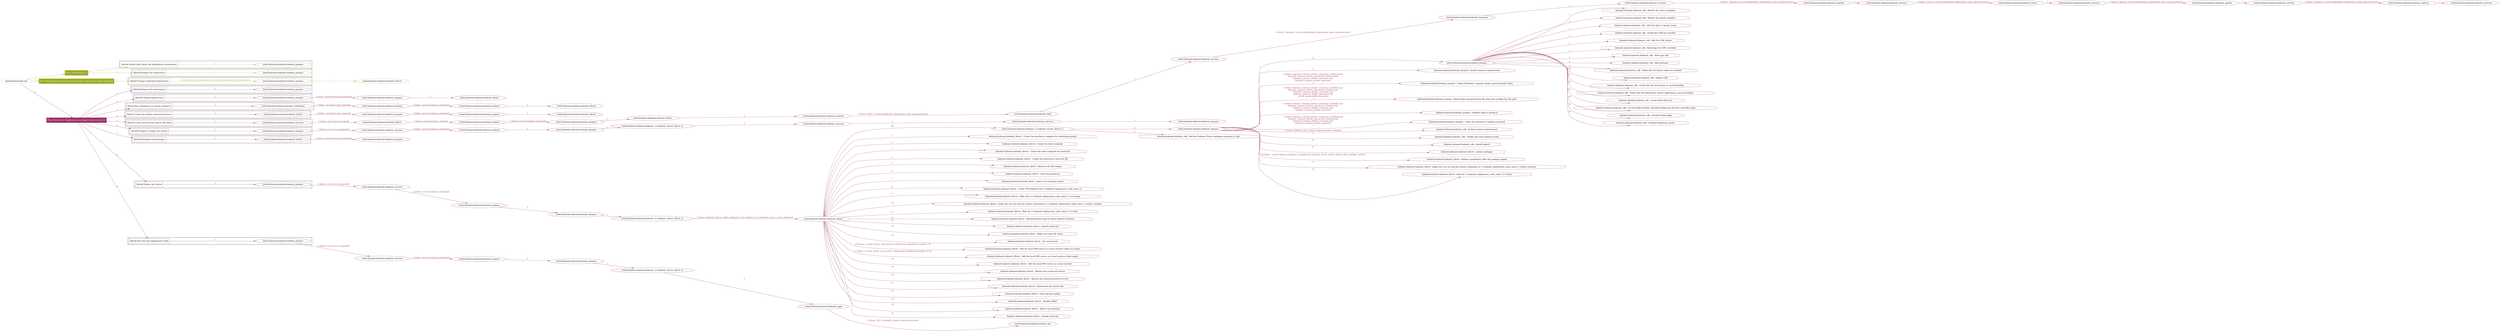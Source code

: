 digraph {
	graph [concentrate=true ordering=in rankdir=LR ratio=fill]
	edge [esep=5 sep=10]
	"kubeinit/playbook.yml" [id=root_node style=dotted]
	play_906687bb [label="Play: Initial setup (1)" color="#9da626" fontcolor="#ffffff" id=play_906687bb shape=box style=filled tooltip=localhost]
	"kubeinit/playbook.yml" -> play_906687bb [label="1 " color="#9da626" fontcolor="#9da626" id=edge_0700647e labeltooltip="1 " tooltip="1 "]
	subgraph "kubeinit.kubeinit.kubeinit_prepare" {
		role_c157eed6 [label="[role] kubeinit.kubeinit.kubeinit_prepare" color="#9da626" id=role_c157eed6 tooltip="kubeinit.kubeinit.kubeinit_prepare"]
	}
	subgraph "kubeinit.kubeinit.kubeinit_prepare" {
		role_8519db0d [label="[role] kubeinit.kubeinit.kubeinit_prepare" color="#9da626" id=role_8519db0d tooltip="kubeinit.kubeinit.kubeinit_prepare"]
	}
	subgraph "Play: Initial setup (1)" {
		play_906687bb -> block_8ef3fa01 [label=1 color="#9da626" fontcolor="#9da626" id=edge_a8240e7a labeltooltip=1 tooltip=1]
		subgraph cluster_block_8ef3fa01 {
			block_8ef3fa01 [label="[block] Gather facts about the deployment environment" color="#9da626" id=block_8ef3fa01 labeltooltip="Gather facts about the deployment environment" shape=box tooltip="Gather facts about the deployment environment"]
			block_8ef3fa01 -> role_c157eed6 [label="1 " color="#9da626" fontcolor="#9da626" id=edge_3d3803bb labeltooltip="1 " tooltip="1 "]
		}
		play_906687bb -> block_2bfe472a [label=2 color="#9da626" fontcolor="#9da626" id=edge_005c53e3 labeltooltip=2 tooltip=2]
		subgraph cluster_block_2bfe472a {
			block_2bfe472a [label="[block] Prepare the hypervisors" color="#9da626" id=block_2bfe472a labeltooltip="Prepare the hypervisors" shape=box tooltip="Prepare the hypervisors"]
			block_2bfe472a -> role_8519db0d [label="1 " color="#9da626" fontcolor="#9da626" id=edge_8f048ef3 labeltooltip="1 " tooltip="1 "]
		}
	}
	play_0f3bcfc9 [label="Play: Prepare all hypervisor hosts to deploy service and cluster nodes (0)" color="#9dad1f" fontcolor="#ffffff" id=play_0f3bcfc9 shape=box style=filled tooltip="Play: Prepare all hypervisor hosts to deploy service and cluster nodes (0)"]
	"kubeinit/playbook.yml" -> play_0f3bcfc9 [label="2 " color="#9dad1f" fontcolor="#9dad1f" id=edge_693152a4 labeltooltip="2 " tooltip="2 "]
	subgraph "kubeinit.kubeinit.kubeinit_libvirt" {
		role_fab75522 [label="[role] kubeinit.kubeinit.kubeinit_libvirt" color="#9dad1f" id=role_fab75522 tooltip="kubeinit.kubeinit.kubeinit_libvirt"]
	}
	subgraph "kubeinit.kubeinit.kubeinit_prepare" {
		role_190baf04 [label="[role] kubeinit.kubeinit.kubeinit_prepare" color="#9dad1f" id=role_190baf04 tooltip="kubeinit.kubeinit.kubeinit_prepare"]
		role_190baf04 -> role_fab75522 [label="1 " color="#9dad1f" fontcolor="#9dad1f" id=edge_7fdfe355 labeltooltip="1 " tooltip="1 "]
	}
	subgraph "Play: Prepare all hypervisor hosts to deploy service and cluster nodes (0)" {
		play_0f3bcfc9 -> block_826b8aed [label=1 color="#9dad1f" fontcolor="#9dad1f" id=edge_52582fdc labeltooltip=1 tooltip=1]
		subgraph cluster_block_826b8aed {
			block_826b8aed [label="[block] Prepare individual hypervisors" color="#9dad1f" id=block_826b8aed labeltooltip="Prepare individual hypervisors" shape=box tooltip="Prepare individual hypervisors"]
			block_826b8aed -> role_190baf04 [label="1 [when: inventory_hostname in hostvars['kubeinit-facts'].hypervisors]" color="#9dad1f" fontcolor="#9dad1f" id=edge_ea2bc671 labeltooltip="1 [when: inventory_hostname in hostvars['kubeinit-facts'].hypervisors]" tooltip="1 [when: inventory_hostname in hostvars['kubeinit-facts'].hypervisors]"]
		}
	}
	play_aecfe32e [label="Play: Run cluster deployment on prepared hypervisors (1)" color="#9b3164" fontcolor="#ffffff" id=play_aecfe32e shape=box style=filled tooltip=localhost]
	"kubeinit/playbook.yml" -> play_aecfe32e [label="3 " color="#9b3164" fontcolor="#9b3164" id=edge_962dd6ca labeltooltip="3 " tooltip="3 "]
	subgraph "kubeinit.kubeinit.kubeinit_prepare" {
		role_8f0d4877 [label="[role] kubeinit.kubeinit.kubeinit_prepare" color="#9b3164" id=role_8f0d4877 tooltip="kubeinit.kubeinit.kubeinit_prepare"]
	}
	subgraph "kubeinit.kubeinit.kubeinit_libvirt" {
		role_f25aaccb [label="[role] kubeinit.kubeinit.kubeinit_libvirt" color="#9b3164" id=role_f25aaccb tooltip="kubeinit.kubeinit.kubeinit_libvirt"]
	}
	subgraph "kubeinit.kubeinit.kubeinit_prepare" {
		role_0a12cbb7 [label="[role] kubeinit.kubeinit.kubeinit_prepare" color="#9b3164" id=role_0a12cbb7 tooltip="kubeinit.kubeinit.kubeinit_prepare"]
		role_0a12cbb7 -> role_f25aaccb [label="1 " color="#9b3164" fontcolor="#9b3164" id=edge_ca8e2af0 labeltooltip="1 " tooltip="1 "]
	}
	subgraph "kubeinit.kubeinit.kubeinit_prepare" {
		role_200eee81 [label="[role] kubeinit.kubeinit.kubeinit_prepare" color="#9b3164" id=role_200eee81 tooltip="kubeinit.kubeinit.kubeinit_prepare"]
		role_200eee81 -> role_0a12cbb7 [label="1 [when: not environment_prepared]" color="#9b3164" fontcolor="#9b3164" id=edge_1f33cd00 labeltooltip="1 [when: not environment_prepared]" tooltip="1 [when: not environment_prepared]"]
	}
	subgraph "kubeinit.kubeinit.kubeinit_libvirt" {
		role_31f36525 [label="[role] kubeinit.kubeinit.kubeinit_libvirt" color="#9b3164" id=role_31f36525 tooltip="kubeinit.kubeinit.kubeinit_libvirt"]
	}
	subgraph "kubeinit.kubeinit.kubeinit_prepare" {
		role_31789dfc [label="[role] kubeinit.kubeinit.kubeinit_prepare" color="#9b3164" id=role_31789dfc tooltip="kubeinit.kubeinit.kubeinit_prepare"]
		role_31789dfc -> role_31f36525 [label="1 " color="#9b3164" fontcolor="#9b3164" id=edge_5f090700 labeltooltip="1 " tooltip="1 "]
	}
	subgraph "kubeinit.kubeinit.kubeinit_prepare" {
		role_45a42cc8 [label="[role] kubeinit.kubeinit.kubeinit_prepare" color="#9b3164" id=role_45a42cc8 tooltip="kubeinit.kubeinit.kubeinit_prepare"]
		role_45a42cc8 -> role_31789dfc [label="1 [when: not environment_prepared]" color="#9b3164" fontcolor="#9b3164" id=edge_b62ea77d labeltooltip="1 [when: not environment_prepared]" tooltip="1 [when: not environment_prepared]"]
	}
	subgraph "kubeinit.kubeinit.kubeinit_validations" {
		role_47faac06 [label="[role] kubeinit.kubeinit.kubeinit_validations" color="#9b3164" id=role_47faac06 tooltip="kubeinit.kubeinit.kubeinit_validations"]
		role_47faac06 -> role_45a42cc8 [label="1 [when: not hypervisors_cleaned]" color="#9b3164" fontcolor="#9b3164" id=edge_df5bdbfe labeltooltip="1 [when: not hypervisors_cleaned]" tooltip="1 [when: not hypervisors_cleaned]"]
	}
	subgraph "kubeinit.kubeinit.kubeinit_libvirt" {
		role_8958a6e3 [label="[role] kubeinit.kubeinit.kubeinit_libvirt" color="#9b3164" id=role_8958a6e3 tooltip="kubeinit.kubeinit.kubeinit_libvirt"]
	}
	subgraph "kubeinit.kubeinit.kubeinit_prepare" {
		role_0ac8cef9 [label="[role] kubeinit.kubeinit.kubeinit_prepare" color="#9b3164" id=role_0ac8cef9 tooltip="kubeinit.kubeinit.kubeinit_prepare"]
		role_0ac8cef9 -> role_8958a6e3 [label="1 " color="#9b3164" fontcolor="#9b3164" id=edge_eb3fe590 labeltooltip="1 " tooltip="1 "]
	}
	subgraph "kubeinit.kubeinit.kubeinit_prepare" {
		role_031ed991 [label="[role] kubeinit.kubeinit.kubeinit_prepare" color="#9b3164" id=role_031ed991 tooltip="kubeinit.kubeinit.kubeinit_prepare"]
		role_031ed991 -> role_0ac8cef9 [label="1 [when: not environment_prepared]" color="#9b3164" fontcolor="#9b3164" id=edge_b01a68fd labeltooltip="1 [when: not environment_prepared]" tooltip="1 [when: not environment_prepared]"]
	}
	subgraph "kubeinit.kubeinit.kubeinit_libvirt" {
		role_f2edb35f [label="[role] kubeinit.kubeinit.kubeinit_libvirt" color="#9b3164" id=role_f2edb35f tooltip="kubeinit.kubeinit.kubeinit_libvirt"]
		role_f2edb35f -> role_031ed991 [label="1 [when: not hypervisors_cleaned]" color="#9b3164" fontcolor="#9b3164" id=edge_257b1634 labeltooltip="1 [when: not hypervisors_cleaned]" tooltip="1 [when: not hypervisors_cleaned]"]
	}
	subgraph "kubeinit.kubeinit.kubeinit_services" {
		role_bd00a134 [label="[role] kubeinit.kubeinit.kubeinit_services" color="#9b3164" id=role_bd00a134 tooltip="kubeinit.kubeinit.kubeinit_services"]
	}
	subgraph "kubeinit.kubeinit.kubeinit_registry" {
		role_9a004a81 [label="[role] kubeinit.kubeinit.kubeinit_registry" color="#9b3164" id=role_9a004a81 tooltip="kubeinit.kubeinit.kubeinit_registry"]
		role_9a004a81 -> role_bd00a134 [label="1 " color="#9b3164" fontcolor="#9b3164" id=edge_4f4dbfdc labeltooltip="1 " tooltip="1 "]
	}
	subgraph "kubeinit.kubeinit.kubeinit_services" {
		role_3e350239 [label="[role] kubeinit.kubeinit.kubeinit_services" color="#9b3164" id=role_3e350239 tooltip="kubeinit.kubeinit.kubeinit_services"]
		role_3e350239 -> role_9a004a81 [label="1 [when: 'registry' in hostvars[kubeinit_deployment_node_name].services]" color="#9b3164" fontcolor="#9b3164" id=edge_75e7169b labeltooltip="1 [when: 'registry' in hostvars[kubeinit_deployment_node_name].services]" tooltip="1 [when: 'registry' in hostvars[kubeinit_deployment_node_name].services]"]
	}
	subgraph "kubeinit.kubeinit.kubeinit_apache" {
		role_f15073dd [label="[role] kubeinit.kubeinit.kubeinit_apache" color="#9b3164" id=role_f15073dd tooltip="kubeinit.kubeinit.kubeinit_apache"]
		role_f15073dd -> role_3e350239 [label="1 " color="#9b3164" fontcolor="#9b3164" id=edge_9dda544d labeltooltip="1 " tooltip="1 "]
	}
	subgraph "kubeinit.kubeinit.kubeinit_services" {
		role_b784432c [label="[role] kubeinit.kubeinit.kubeinit_services" color="#9b3164" id=role_b784432c tooltip="kubeinit.kubeinit.kubeinit_services"]
		role_b784432c -> role_f15073dd [label="1 [when: 'apache' in hostvars[kubeinit_deployment_node_name].services]" color="#9b3164" fontcolor="#9b3164" id=edge_4c56734a labeltooltip="1 [when: 'apache' in hostvars[kubeinit_deployment_node_name].services]" tooltip="1 [when: 'apache' in hostvars[kubeinit_deployment_node_name].services]"]
	}
	subgraph "kubeinit.kubeinit.kubeinit_nexus" {
		role_06896eda [label="[role] kubeinit.kubeinit.kubeinit_nexus" color="#9b3164" id=role_06896eda tooltip="kubeinit.kubeinit.kubeinit_nexus"]
		role_06896eda -> role_b784432c [label="1 " color="#9b3164" fontcolor="#9b3164" id=edge_b95eb4f7 labeltooltip="1 " tooltip="1 "]
	}
	subgraph "kubeinit.kubeinit.kubeinit_services" {
		role_a3d5cad4 [label="[role] kubeinit.kubeinit.kubeinit_services" color="#9b3164" id=role_a3d5cad4 tooltip="kubeinit.kubeinit.kubeinit_services"]
		role_a3d5cad4 -> role_06896eda [label="1 [when: 'nexus' in hostvars[kubeinit_deployment_node_name].services]" color="#9b3164" fontcolor="#9b3164" id=edge_15c7d796 labeltooltip="1 [when: 'nexus' in hostvars[kubeinit_deployment_node_name].services]" tooltip="1 [when: 'nexus' in hostvars[kubeinit_deployment_node_name].services]"]
	}
	subgraph "kubeinit.kubeinit.kubeinit_haproxy" {
		role_c68b46be [label="[role] kubeinit.kubeinit.kubeinit_haproxy" color="#9b3164" id=role_c68b46be tooltip="kubeinit.kubeinit.kubeinit_haproxy"]
		role_c68b46be -> role_a3d5cad4 [label="1 " color="#9b3164" fontcolor="#9b3164" id=edge_89a59273 labeltooltip="1 " tooltip="1 "]
	}
	subgraph "kubeinit.kubeinit.kubeinit_services" {
		role_0f5461b4 [label="[role] kubeinit.kubeinit.kubeinit_services" color="#9b3164" id=role_0f5461b4 tooltip="kubeinit.kubeinit.kubeinit_services"]
		role_0f5461b4 -> role_c68b46be [label="1 [when: 'haproxy' in hostvars[kubeinit_deployment_node_name].services]" color="#9b3164" fontcolor="#9b3164" id=edge_7489ec4b labeltooltip="1 [when: 'haproxy' in hostvars[kubeinit_deployment_node_name].services]" tooltip="1 [when: 'haproxy' in hostvars[kubeinit_deployment_node_name].services]"]
	}
	subgraph "kubeinit.kubeinit.kubeinit_dnsmasq" {
		role_773b0d25 [label="[role] kubeinit.kubeinit.kubeinit_dnsmasq" color="#9b3164" id=role_773b0d25 tooltip="kubeinit.kubeinit.kubeinit_dnsmasq"]
		role_773b0d25 -> role_0f5461b4 [label="1 " color="#9b3164" fontcolor="#9b3164" id=edge_439e420b labeltooltip="1 " tooltip="1 "]
	}
	subgraph "kubeinit.kubeinit.kubeinit_services" {
		role_c8e8ce50 [label="[role] kubeinit.kubeinit.kubeinit_services" color="#9b3164" id=role_c8e8ce50 tooltip="kubeinit.kubeinit.kubeinit_services"]
		role_c8e8ce50 -> role_773b0d25 [label="1 [when: 'dnsmasq' in hostvars[kubeinit_deployment_node_name].services]" color="#9b3164" fontcolor="#9b3164" id=edge_d9df7b95 labeltooltip="1 [when: 'dnsmasq' in hostvars[kubeinit_deployment_node_name].services]" tooltip="1 [when: 'dnsmasq' in hostvars[kubeinit_deployment_node_name].services]"]
	}
	subgraph "kubeinit.kubeinit.kubeinit_bind" {
		role_fcc0e23e [label="[role] kubeinit.kubeinit.kubeinit_bind" color="#9b3164" id=role_fcc0e23e tooltip="kubeinit.kubeinit.kubeinit_bind"]
		role_fcc0e23e -> role_c8e8ce50 [label="1 " color="#9b3164" fontcolor="#9b3164" id=edge_b20aaec6 labeltooltip="1 " tooltip="1 "]
	}
	subgraph "kubeinit.kubeinit.kubeinit_prepare" {
		role_7e0c5659 [label="[role] kubeinit.kubeinit.kubeinit_prepare" color="#9b3164" id=role_7e0c5659 tooltip="kubeinit.kubeinit.kubeinit_prepare"]
		role_7e0c5659 -> role_fcc0e23e [label="1 [when: 'bind' in hostvars[kubeinit_deployment_node_name].services]" color="#9b3164" fontcolor="#9b3164" id=edge_74781570 labeltooltip="1 [when: 'bind' in hostvars[kubeinit_deployment_node_name].services]" tooltip="1 [when: 'bind' in hostvars[kubeinit_deployment_node_name].services]"]
	}
	subgraph "kubeinit.kubeinit.kubeinit_libvirt" {
		role_9e663878 [label="[role] kubeinit.kubeinit.kubeinit_libvirt" color="#9b3164" id=role_9e663878 tooltip="kubeinit.kubeinit.kubeinit_libvirt"]
		role_9e663878 -> role_7e0c5659 [label="1 " color="#9b3164" fontcolor="#9b3164" id=edge_f4e37886 labeltooltip="1 " tooltip="1 "]
	}
	subgraph "kubeinit.kubeinit.kubeinit_prepare" {
		role_4f69a989 [label="[role] kubeinit.kubeinit.kubeinit_prepare" color="#9b3164" id=role_4f69a989 tooltip="kubeinit.kubeinit.kubeinit_prepare"]
		role_4f69a989 -> role_9e663878 [label="1 " color="#9b3164" fontcolor="#9b3164" id=edge_9b16b27b labeltooltip="1 " tooltip="1 "]
	}
	subgraph "kubeinit.kubeinit.kubeinit_prepare" {
		role_41d2d71e [label="[role] kubeinit.kubeinit.kubeinit_prepare" color="#9b3164" id=role_41d2d71e tooltip="kubeinit.kubeinit.kubeinit_prepare"]
		role_41d2d71e -> role_4f69a989 [label="1 [when: not environment_prepared]" color="#9b3164" fontcolor="#9b3164" id=edge_fe7d333d labeltooltip="1 [when: not environment_prepared]" tooltip="1 [when: not environment_prepared]"]
	}
	subgraph "kubeinit.kubeinit.kubeinit_libvirt" {
		role_7e1cabd0 [label="[role] kubeinit.kubeinit.kubeinit_libvirt" color="#9b3164" id=role_7e1cabd0 tooltip="kubeinit.kubeinit.kubeinit_libvirt"]
		role_7e1cabd0 -> role_41d2d71e [label="1 [when: not hypervisors_cleaned]" color="#9b3164" fontcolor="#9b3164" id=edge_16425b00 labeltooltip="1 [when: not hypervisors_cleaned]" tooltip="1 [when: not hypervisors_cleaned]"]
	}
	subgraph "kubeinit.kubeinit.kubeinit_services" {
		role_41a0d1b5 [label="[role] kubeinit.kubeinit.kubeinit_services" color="#9b3164" id=role_41a0d1b5 tooltip="kubeinit.kubeinit.kubeinit_services"]
		role_41a0d1b5 -> role_7e1cabd0 [label="1 [when: not network_created]" color="#9b3164" fontcolor="#9b3164" id=edge_5f206111 labeltooltip="1 [when: not network_created]" tooltip="1 [when: not network_created]"]
	}
	subgraph "kubeinit.kubeinit.kubeinit_prepare" {
		role_edbbeaee [label="[role] kubeinit.kubeinit.kubeinit_prepare" color="#9b3164" id=role_edbbeaee tooltip="kubeinit.kubeinit.kubeinit_prepare"]
	}
	subgraph "kubeinit.kubeinit.kubeinit_services" {
		role_01a7ee74 [label="[role] kubeinit.kubeinit.kubeinit_services" color="#9b3164" id=role_01a7ee74 tooltip="kubeinit.kubeinit.kubeinit_services"]
		role_01a7ee74 -> role_edbbeaee [label="1 " color="#9b3164" fontcolor="#9b3164" id=edge_033805b6 labeltooltip="1 " tooltip="1 "]
	}
	subgraph "kubeinit.kubeinit.kubeinit_services" {
		role_14876f10 [label="[role] kubeinit.kubeinit.kubeinit_services" color="#9b3164" id=role_14876f10 tooltip="kubeinit.kubeinit.kubeinit_services"]
		role_14876f10 -> role_01a7ee74 [label="1 " color="#9b3164" fontcolor="#9b3164" id=edge_6797eeb1 labeltooltip="1 " tooltip="1 "]
	}
	subgraph "kubeinit.kubeinit.kubeinit_{{ kubeinit_cluster_distro }}" {
		role_e2dbaa7e [label="[role] kubeinit.kubeinit.kubeinit_{{ kubeinit_cluster_distro }}" color="#9b3164" id=role_e2dbaa7e tooltip="kubeinit.kubeinit.kubeinit_{{ kubeinit_cluster_distro }}"]
		role_e2dbaa7e -> role_14876f10 [label="1 " color="#9b3164" fontcolor="#9b3164" id=edge_d5935f9f labeltooltip="1 " tooltip="1 "]
	}
	subgraph "kubeinit.kubeinit.kubeinit_prepare" {
		role_03523d7d [label="[role] kubeinit.kubeinit.kubeinit_prepare" color="#9b3164" id=role_03523d7d tooltip="kubeinit.kubeinit.kubeinit_prepare"]
		role_03523d7d -> role_e2dbaa7e [label="1 " color="#9b3164" fontcolor="#9b3164" id=edge_89845588 labeltooltip="1 " tooltip="1 "]
	}
	subgraph "kubeinit.kubeinit.kubeinit_prepare" {
		role_d8f7510e [label="[role] kubeinit.kubeinit.kubeinit_prepare" color="#9b3164" id=role_d8f7510e tooltip="kubeinit.kubeinit.kubeinit_prepare"]
		role_d8f7510e -> role_03523d7d [label="1 " color="#9b3164" fontcolor="#9b3164" id=edge_76ef9903 labeltooltip="1 " tooltip="1 "]
	}
	subgraph "kubeinit.kubeinit.kubeinit_services" {
		role_c1657350 [label="[role] kubeinit.kubeinit.kubeinit_services" color="#9b3164" id=role_c1657350 tooltip="kubeinit.kubeinit.kubeinit_services"]
		role_c1657350 -> role_d8f7510e [label="1 [when: not environment_prepared]" color="#9b3164" fontcolor="#9b3164" id=edge_ac29b9d4 labeltooltip="1 [when: not environment_prepared]" tooltip="1 [when: not environment_prepared]"]
	}
	subgraph "kubeinit.kubeinit.kubeinit_prepare" {
		role_7be0142a [label="[role] kubeinit.kubeinit.kubeinit_prepare" color="#9b3164" id=role_7be0142a tooltip="kubeinit.kubeinit.kubeinit_prepare"]
		role_7be0142a -> role_c1657350 [label="1 [when: not services_prepared]" color="#9b3164" fontcolor="#9b3164" id=edge_8b0bf845 labeltooltip="1 [when: not services_prepared]" tooltip="1 [when: not services_prepared]"]
	}
	subgraph "kubeinit.kubeinit.kubeinit_prepare" {
		role_3c1c79ec [label="[role] kubeinit.kubeinit.kubeinit_prepare" color="#9b3164" id=role_3c1c79ec tooltip="kubeinit.kubeinit.kubeinit_prepare"]
	}
	subgraph "kubeinit.kubeinit.kubeinit_libvirt" {
		role_185d9cd7 [label="[role] kubeinit.kubeinit.kubeinit_libvirt" color="#9b3164" id=role_185d9cd7 tooltip="kubeinit.kubeinit.kubeinit_libvirt"]
		role_185d9cd7 -> role_3c1c79ec [label="1 [when: not environment_prepared]" color="#9b3164" fontcolor="#9b3164" id=edge_0dad6962 labeltooltip="1 [when: not environment_prepared]" tooltip="1 [when: not environment_prepared]"]
	}
	subgraph "kubeinit.kubeinit.kubeinit_prepare" {
		role_a679f47c [label="[role] kubeinit.kubeinit.kubeinit_prepare" color="#9b3164" id=role_a679f47c tooltip="kubeinit.kubeinit.kubeinit_prepare"]
		task_cef98d2a [label="kubeinit.kubeinit.kubeinit_cdk : Render the cluster template" color="#9b3164" id=task_cef98d2a shape=octagon tooltip="kubeinit.kubeinit.kubeinit_cdk : Render the cluster template"]
		role_a679f47c -> task_cef98d2a [label="1 " color="#9b3164" fontcolor="#9b3164" id=edge_d7095efc labeltooltip="1 " tooltip="1 "]
		task_33e36e87 [label="kubeinit.kubeinit.kubeinit_cdk : Render the bundle template" color="#9b3164" id=task_33e36e87 shape=octagon tooltip="kubeinit.kubeinit.kubeinit_cdk : Render the bundle template"]
		role_a679f47c -> task_33e36e87 [label="2 " color="#9b3164" fontcolor="#9b3164" id=edge_53a4e195 labeltooltip="2 " tooltip="2 "]
		task_be0ba94d [label="kubeinit.kubeinit.kubeinit_cdk : Add host keys to known_hosts" color="#9b3164" id=task_be0ba94d shape=octagon tooltip="kubeinit.kubeinit.kubeinit_cdk : Add host keys to known_hosts"]
		role_a679f47c -> task_be0ba94d [label="3 " color="#9b3164" fontcolor="#9b3164" id=edge_15c280fa labeltooltip="3 " tooltip="3 "]
		task_bef8a04c [label="kubeinit.kubeinit.kubeinit_cdk : Install the CDK juju installer" color="#9b3164" id=task_bef8a04c shape=octagon tooltip="kubeinit.kubeinit.kubeinit_cdk : Install the CDK juju installer"]
		role_a679f47c -> task_bef8a04c [label="4 " color="#9b3164" fontcolor="#9b3164" id=edge_63513867 labeltooltip="4 " tooltip="4 "]
		task_acec7b4b [label="kubeinit.kubeinit.kubeinit_cdk : Add the CDK cluster" color="#9b3164" id=task_acec7b4b shape=octagon tooltip="kubeinit.kubeinit.kubeinit_cdk : Add the CDK cluster"]
		role_a679f47c -> task_acec7b4b [label="5 " color="#9b3164" fontcolor="#9b3164" id=edge_5f86b507 labeltooltip="5 " tooltip="5 "]
		task_1ad24896 [label="kubeinit.kubeinit.kubeinit_cdk : Bootstrap the CDK controller" color="#9b3164" id=task_1ad24896 shape=octagon tooltip="kubeinit.kubeinit.kubeinit_cdk : Bootstrap the CDK controller"]
		role_a679f47c -> task_1ad24896 [label="6 " color="#9b3164" fontcolor="#9b3164" id=edge_8d729159 labeltooltip="6 " tooltip="6 "]
		task_63a6bcc7 [label="kubeinit.kubeinit.kubeinit_cdk : Show juju info" color="#9b3164" id=task_63a6bcc7 shape=octagon tooltip="kubeinit.kubeinit.kubeinit_cdk : Show juju info"]
		role_a679f47c -> task_63a6bcc7 [label="7 " color="#9b3164" fontcolor="#9b3164" id=edge_4a4653d7 labeltooltip="7 " tooltip="7 "]
		task_501bc11c [label="kubeinit.kubeinit.kubeinit_cdk : Add machines" color="#9b3164" id=task_501bc11c shape=octagon tooltip="kubeinit.kubeinit.kubeinit_cdk : Add machines"]
		role_a679f47c -> task_501bc11c [label="8 " color="#9b3164" fontcolor="#9b3164" id=edge_80a4c520 labeltooltip="8 " tooltip="8 "]
		task_7d568d4c [label="kubeinit.kubeinit.kubeinit_cdk : Verify that all cluster nodes are started" color="#9b3164" id=task_7d568d4c shape=octagon tooltip="kubeinit.kubeinit.kubeinit_cdk : Verify that all cluster nodes are started"]
		role_a679f47c -> task_7d568d4c [label="9 " color="#9b3164" fontcolor="#9b3164" id=edge_22bd8f55 labeltooltip="9 " tooltip="9 "]
		task_3ad746e4 [label="kubeinit.kubeinit.kubeinit_cdk : Deploy CDK" color="#9b3164" id=task_3ad746e4 shape=octagon tooltip="kubeinit.kubeinit.kubeinit_cdk : Deploy CDK"]
		role_a679f47c -> task_3ad746e4 [label="10 " color="#9b3164" fontcolor="#9b3164" id=edge_13ff86c9 labeltooltip="10 " tooltip="10 "]
		task_a84bb732 [label="kubeinit.kubeinit.kubeinit_cdk : Verify that the etcd cluster is up and healthy" color="#9b3164" id=task_a84bb732 shape=octagon tooltip="kubeinit.kubeinit.kubeinit_cdk : Verify that the etcd cluster is up and healthy"]
		role_a679f47c -> task_a84bb732 [label="11 " color="#9b3164" fontcolor="#9b3164" id=edge_748721f1 labeltooltip="11 " tooltip="11 "]
		task_0ec61877 [label="kubeinit.kubeinit.kubeinit_cdk : Verify that the kubernetes_master application is up and healthy" color="#9b3164" id=task_0ec61877 shape=octagon tooltip="kubeinit.kubeinit.kubeinit_cdk : Verify that the kubernetes_master application is up and healthy"]
		role_a679f47c -> task_0ec61877 [label="12 " color="#9b3164" fontcolor="#9b3164" id=edge_1d9131b9 labeltooltip="12 " tooltip="12 "]
		task_ef76e09e [label="kubeinit.kubeinit.kubeinit_cdk : Create kube directory" color="#9b3164" id=task_ef76e09e shape=octagon tooltip="kubeinit.kubeinit.kubeinit_cdk : Create kube directory"]
		role_a679f47c -> task_ef76e09e [label="13 " color="#9b3164" fontcolor="#9b3164" id=edge_fe7830ad labeltooltip="13 " tooltip="13 "]
		task_3a42cded [label="kubeinit.kubeinit.kubeinit_cdk : Get the kubectl binary and kubeconfig from the first controller node" color="#9b3164" id=task_3a42cded shape=octagon tooltip="kubeinit.kubeinit.kubeinit_cdk : Get the kubectl binary and kubeconfig from the first controller node"]
		role_a679f47c -> task_3a42cded [label="14 " color="#9b3164" fontcolor="#9b3164" id=edge_e278bd60 labeltooltip="14 " tooltip="14 "]
		task_8b235d1c [label="kubeinit.kubeinit.kubeinit_cdk : Autoload kubeconfig" color="#9b3164" id=task_8b235d1c shape=octagon tooltip="kubeinit.kubeinit.kubeinit_cdk : Autoload kubeconfig"]
		role_a679f47c -> task_8b235d1c [label="15 " color="#9b3164" fontcolor="#9b3164" id=edge_f01dc630 labeltooltip="15 " tooltip="15 "]
		task_62cf9036 [label="kubeinit.kubeinit.kubeinit_cdk : Finished deploying cluster" color="#9b3164" id=task_62cf9036 shape=octagon tooltip="kubeinit.kubeinit.kubeinit_cdk : Finished deploying cluster"]
		role_a679f47c -> task_62cf9036 [label="16 " color="#9b3164" fontcolor="#9b3164" id=edge_b6246f37 labeltooltip="16 " tooltip="16 "]
	}
	subgraph "kubeinit.kubeinit.kubeinit_prepare" {
		role_2d048fdd [label="[role] kubeinit.kubeinit.kubeinit_prepare" color="#9b3164" id=role_2d048fdd tooltip="kubeinit.kubeinit.kubeinit_prepare"]
		task_1b2872f1 [label="kubeinit.kubeinit.kubeinit_prepare : Install common requirements" color="#9b3164" id=task_1b2872f1 shape=octagon tooltip="kubeinit.kubeinit.kubeinit_prepare : Install common requirements"]
		role_2d048fdd -> task_1b2872f1 [label="1 " color="#9b3164" fontcolor="#9b3164" id=edge_a7da7d9a labeltooltip="1 " tooltip="1 "]
		task_eddf3531 [label="kubeinit.kubeinit.kubeinit_prepare : Check if kubeinit_common_docker_password path exists" color="#9b3164" id=task_eddf3531 shape=octagon tooltip="kubeinit.kubeinit.kubeinit_prepare : Check if kubeinit_common_docker_password path exists"]
		role_2d048fdd -> task_eddf3531 [label="2 [when: kubeinit_common_docker_username is defined and
kubeinit_common_docker_password is defined and
kubeinit_common_docker_username and
kubeinit_common_docker_password
]" color="#9b3164" fontcolor="#9b3164" id=edge_e74e5b60 labeltooltip="2 [when: kubeinit_common_docker_username is defined and
kubeinit_common_docker_password is defined and
kubeinit_common_docker_username and
kubeinit_common_docker_password
]" tooltip="2 [when: kubeinit_common_docker_username is defined and
kubeinit_common_docker_password is defined and
kubeinit_common_docker_username and
kubeinit_common_docker_password
]"]
		task_b3fdbaf0 [label="kubeinit.kubeinit.kubeinit_prepare : Read docker password from file when the variable has the path" color="#9b3164" id=task_b3fdbaf0 shape=octagon tooltip="kubeinit.kubeinit.kubeinit_prepare : Read docker password from file when the variable has the path"]
		role_2d048fdd -> task_b3fdbaf0 [label="3 [when: kubeinit_common_docker_username is defined and
kubeinit_common_docker_password is defined and
kubeinit_common_docker_username and
kubeinit_common_docker_password and
_result_passwordfile.stat.exists
]" color="#9b3164" fontcolor="#9b3164" id=edge_55632236 labeltooltip="3 [when: kubeinit_common_docker_username is defined and
kubeinit_common_docker_password is defined and
kubeinit_common_docker_username and
kubeinit_common_docker_password and
_result_passwordfile.stat.exists
]" tooltip="3 [when: kubeinit_common_docker_username is defined and
kubeinit_common_docker_password is defined and
kubeinit_common_docker_username and
kubeinit_common_docker_password and
_result_passwordfile.stat.exists
]"]
		task_63e0ce24 [label="kubeinit.kubeinit.kubeinit_prepare : Podman login to docker.io" color="#9b3164" id=task_63e0ce24 shape=octagon tooltip="kubeinit.kubeinit.kubeinit_prepare : Podman login to docker.io"]
		role_2d048fdd -> task_63e0ce24 [label="4 [when: kubeinit_common_docker_username is defined and
kubeinit_common_docker_password is defined and
kubeinit_common_docker_username and
kubeinit_common_docker_password
]" color="#9b3164" fontcolor="#9b3164" id=edge_0b3cf062 labeltooltip="4 [when: kubeinit_common_docker_username is defined and
kubeinit_common_docker_password is defined and
kubeinit_common_docker_username and
kubeinit_common_docker_password
]" tooltip="4 [when: kubeinit_common_docker_username is defined and
kubeinit_common_docker_password is defined and
kubeinit_common_docker_username and
kubeinit_common_docker_password
]"]
		task_5ad03018 [label="kubeinit.kubeinit.kubeinit_prepare : Clear any reference to docker password" color="#9b3164" id=task_5ad03018 shape=octagon tooltip="kubeinit.kubeinit.kubeinit_prepare : Clear any reference to docker password"]
		role_2d048fdd -> task_5ad03018 [label="5 [when: kubeinit_common_docker_username is defined and
kubeinit_common_docker_password is defined and
kubeinit_common_docker_username and
kubeinit_common_docker_password
]" color="#9b3164" fontcolor="#9b3164" id=edge_fbb18d1c labeltooltip="5 [when: kubeinit_common_docker_username is defined and
kubeinit_common_docker_password is defined and
kubeinit_common_docker_username and
kubeinit_common_docker_password
]" tooltip="5 [when: kubeinit_common_docker_username is defined and
kubeinit_common_docker_password is defined and
kubeinit_common_docker_username and
kubeinit_common_docker_password
]"]
		task_024670e2 [label="kubeinit.kubeinit.kubeinit_cdk : Install common requirements" color="#9b3164" id=task_024670e2 shape=octagon tooltip="kubeinit.kubeinit.kubeinit_cdk : Install common requirements"]
		role_2d048fdd -> task_024670e2 [label="6 [when: kubeinit_cdk_common_dependencies is defined]" color="#9b3164" fontcolor="#9b3164" id=edge_43e4d5ff labeltooltip="6 [when: kubeinit_cdk_common_dependencies is defined]" tooltip="6 [when: kubeinit_cdk_common_dependencies is defined]"]
		task_0cc94d8f [label="kubeinit.kubeinit.kubeinit_cdk : Enable and start podman.socket" color="#9b3164" id=task_0cc94d8f shape=octagon tooltip="kubeinit.kubeinit.kubeinit_cdk : Enable and start podman.socket"]
		role_2d048fdd -> task_0cc94d8f [label="7 " color="#9b3164" fontcolor="#9b3164" id=edge_c0895e2a labeltooltip="7 " tooltip="7 "]
		task_b2be37ec [label="kubeinit.kubeinit.kubeinit_cdk : Install kubectl" color="#9b3164" id=task_b2be37ec shape=octagon tooltip="kubeinit.kubeinit.kubeinit_cdk : Install kubectl"]
		role_2d048fdd -> task_b2be37ec [label="8 " color="#9b3164" fontcolor="#9b3164" id=edge_3aa7837b labeltooltip="8 " tooltip="8 "]
		task_40d4a008 [label="kubeinit.kubeinit.kubeinit_libvirt : Update packages" color="#9b3164" id=task_40d4a008 shape=octagon tooltip="kubeinit.kubeinit.kubeinit_libvirt : Update packages"]
		role_2d048fdd -> task_40d4a008 [label="9 " color="#9b3164" fontcolor="#9b3164" id=edge_fa0c5dcf labeltooltip="9 " tooltip="9 "]
		task_6b120e9d [label="kubeinit.kubeinit.kubeinit_libvirt : Reboot immediately after the package update" color="#9b3164" id=task_6b120e9d shape=octagon tooltip="kubeinit.kubeinit.kubeinit_libvirt : Reboot immediately after the package update"]
		role_2d048fdd -> task_6b120e9d [label="10 [when: _result_update_packages is changed and kubeinit_libvirt_reboot_guests_after_package_update]" color="#9b3164" fontcolor="#9b3164" id=edge_36bee12b labeltooltip="10 [when: _result_update_packages is changed and kubeinit_libvirt_reboot_guests_after_package_update]" tooltip="10 [when: _result_update_packages is changed and kubeinit_libvirt_reboot_guests_after_package_update]"]
		task_ff5d8929 [label="kubeinit.kubeinit.kubeinit_libvirt : make sure we can execute remote commands in {{ kubeinit_deployment_node_name }} before continue" color="#9b3164" id=task_ff5d8929 shape=octagon tooltip="kubeinit.kubeinit.kubeinit_libvirt : make sure we can execute remote commands in {{ kubeinit_deployment_node_name }} before continue"]
		role_2d048fdd -> task_ff5d8929 [label="11 " color="#9b3164" fontcolor="#9b3164" id=edge_8e7da290 labeltooltip="11 " tooltip="11 "]
		task_82a1fd9f [label="kubeinit.kubeinit.kubeinit_libvirt : Wait for {{ kubeinit_deployment_node_name }} to boot" color="#9b3164" id=task_82a1fd9f shape=octagon tooltip="kubeinit.kubeinit.kubeinit_libvirt : Wait for {{ kubeinit_deployment_node_name }} to boot"]
		role_2d048fdd -> task_82a1fd9f [label="12 " color="#9b3164" fontcolor="#9b3164" id=edge_43ac92c5 labeltooltip="12 " tooltip="12 "]
		role_2d048fdd -> role_a679f47c [label="13 " color="#9b3164" fontcolor="#9b3164" id=edge_94812822 labeltooltip="13 " tooltip="13 "]
	}
	subgraph "kubeinit.kubeinit.kubeinit_{{ kubeinit_cluster_distro }}" {
		role_c9243fd5 [label="[role] kubeinit.kubeinit.kubeinit_{{ kubeinit_cluster_distro }}" color="#9b3164" id=role_c9243fd5 tooltip="kubeinit.kubeinit.kubeinit_{{ kubeinit_cluster_distro }}"]
		task_0cf3a0a5 [label="kubeinit.kubeinit.kubeinit_cdk : Add the Podman Ubuntu package repository to Apt" color="#9b3164" id=task_0cf3a0a5 shape=octagon tooltip="kubeinit.kubeinit.kubeinit_cdk : Add the Podman Ubuntu package repository to Apt"]
		role_c9243fd5 -> task_0cf3a0a5 [label="1 " color="#9b3164" fontcolor="#9b3164" id=edge_4fb0a951 labeltooltip="1 " tooltip="1 "]
		role_c9243fd5 -> role_2d048fdd [label="2 " color="#9b3164" fontcolor="#9b3164" id=edge_0cf56372 labeltooltip="2 " tooltip="2 "]
	}
	subgraph "kubeinit.kubeinit.kubeinit_libvirt" {
		role_836fa7cf [label="[role] kubeinit.kubeinit.kubeinit_libvirt" color="#9b3164" id=role_836fa7cf tooltip="kubeinit.kubeinit.kubeinit_libvirt"]
		task_7bd771bf [label="kubeinit.kubeinit.kubeinit_libvirt : Create the interfaces template for networking details" color="#9b3164" id=task_7bd771bf shape=octagon tooltip="kubeinit.kubeinit.kubeinit_libvirt : Create the interfaces template for networking details"]
		role_836fa7cf -> task_7bd771bf [label="1 " color="#9b3164" fontcolor="#9b3164" id=edge_ee02e26e labeltooltip="1 " tooltip="1 "]
		task_72db54a8 [label="kubeinit.kubeinit.kubeinit_libvirt : Create the hosts template" color="#9b3164" id=task_72db54a8 shape=octagon tooltip="kubeinit.kubeinit.kubeinit_libvirt : Create the hosts template"]
		role_836fa7cf -> task_72db54a8 [label="2 " color="#9b3164" fontcolor="#9b3164" id=edge_7b7e0cc9 labeltooltip="2 " tooltip="2 "]
		task_1249bd74 [label="kubeinit.kubeinit.kubeinit_libvirt : Create the main config file for cloud-init" color="#9b3164" id=task_1249bd74 shape=octagon tooltip="kubeinit.kubeinit.kubeinit_libvirt : Create the main config file for cloud-init"]
		role_836fa7cf -> task_1249bd74 [label="3 " color="#9b3164" fontcolor="#9b3164" id=edge_2bca6abb labeltooltip="3 " tooltip="3 "]
		task_3d655471 [label="kubeinit.kubeinit.kubeinit_libvirt : Create the datasource cloud-init file" color="#9b3164" id=task_3d655471 shape=octagon tooltip="kubeinit.kubeinit.kubeinit_libvirt : Create the datasource cloud-init file"]
		role_836fa7cf -> task_3d655471 [label="4 " color="#9b3164" fontcolor="#9b3164" id=edge_91ff7cc0 labeltooltip="4 " tooltip="4 "]
		task_e1bd0b5a [label="kubeinit.kubeinit.kubeinit_libvirt : Remove old disk images" color="#9b3164" id=task_e1bd0b5a shape=octagon tooltip="kubeinit.kubeinit.kubeinit_libvirt : Remove old disk images"]
		role_836fa7cf -> task_e1bd0b5a [label="5 " color="#9b3164" fontcolor="#9b3164" id=edge_527001c2 labeltooltip="5 " tooltip="5 "]
		task_7b75ae4f [label="kubeinit.kubeinit.kubeinit_libvirt : Grow the partitions" color="#9b3164" id=task_7b75ae4f shape=octagon tooltip="kubeinit.kubeinit.kubeinit_libvirt : Grow the partitions"]
		role_836fa7cf -> task_7b75ae4f [label="6 " color="#9b3164" fontcolor="#9b3164" id=edge_ba82aa4f labeltooltip="6 " tooltip="6 "]
		task_e2c031fe [label="kubeinit.kubeinit.kubeinit_libvirt : Inject virt-customize assets" color="#9b3164" id=task_e2c031fe shape=octagon tooltip="kubeinit.kubeinit.kubeinit_libvirt : Inject virt-customize assets"]
		role_836fa7cf -> task_e2c031fe [label="7 " color="#9b3164" fontcolor="#9b3164" id=edge_72dfb694 labeltooltip="7 " tooltip="7 "]
		task_c4f145cc [label="kubeinit.kubeinit.kubeinit_libvirt : Create VM definition for {{ kubeinit_deployment_node_name }}" color="#9b3164" id=task_c4f145cc shape=octagon tooltip="kubeinit.kubeinit.kubeinit_libvirt : Create VM definition for {{ kubeinit_deployment_node_name }}"]
		role_836fa7cf -> task_c4f145cc [label="8 " color="#9b3164" fontcolor="#9b3164" id=edge_e6aafd8a labeltooltip="8 " tooltip="8 "]
		task_ef3db8c7 [label="kubeinit.kubeinit.kubeinit_libvirt : Wait until {{ kubeinit_deployment_node_name }} is running" color="#9b3164" id=task_ef3db8c7 shape=octagon tooltip="kubeinit.kubeinit.kubeinit_libvirt : Wait until {{ kubeinit_deployment_node_name }} is running"]
		role_836fa7cf -> task_ef3db8c7 [label="9 " color="#9b3164" fontcolor="#9b3164" id=edge_3e6019a4 labeltooltip="9 " tooltip="9 "]
		task_bec3c1c0 [label="kubeinit.kubeinit.kubeinit_libvirt : make sure we can execute remote commands in {{ kubeinit_deployment_node_name }} before continue" color="#9b3164" id=task_bec3c1c0 shape=octagon tooltip="kubeinit.kubeinit.kubeinit_libvirt : make sure we can execute remote commands in {{ kubeinit_deployment_node_name }} before continue"]
		role_836fa7cf -> task_bec3c1c0 [label="10 " color="#9b3164" fontcolor="#9b3164" id=edge_307176dc labeltooltip="10 " tooltip="10 "]
		task_0c4e177c [label="kubeinit.kubeinit.kubeinit_libvirt : Wait for {{ kubeinit_deployment_node_name }} to boot" color="#9b3164" id=task_0c4e177c shape=octagon tooltip="kubeinit.kubeinit.kubeinit_libvirt : Wait for {{ kubeinit_deployment_node_name }} to boot"]
		role_836fa7cf -> task_0c4e177c [label="11 " color="#9b3164" fontcolor="#9b3164" id=edge_58c8f011 labeltooltip="11 " tooltip="11 "]
		task_7e7f3cfb [label="kubeinit.kubeinit.kubeinit_libvirt : Add kubernetes repo for latest kubectl (Ubuntu)" color="#9b3164" id=task_7e7f3cfb shape=octagon tooltip="kubeinit.kubeinit.kubeinit_libvirt : Add kubernetes repo for latest kubectl (Ubuntu)"]
		role_836fa7cf -> task_7e7f3cfb [label="12 " color="#9b3164" fontcolor="#9b3164" id=edge_bccdd60b labeltooltip="12 " tooltip="12 "]
		task_cbb2943e [label="kubeinit.kubeinit.kubeinit_libvirt : Install resolvconf" color="#9b3164" id=task_cbb2943e shape=octagon tooltip="kubeinit.kubeinit.kubeinit_libvirt : Install resolvconf"]
		role_836fa7cf -> task_cbb2943e [label="13 " color="#9b3164" fontcolor="#9b3164" id=edge_eaf7c21a labeltooltip="13 " tooltip="13 "]
		task_b1f14cd8 [label="kubeinit.kubeinit.kubeinit_libvirt : Make sure base file exists" color="#9b3164" id=task_b1f14cd8 shape=octagon tooltip="kubeinit.kubeinit.kubeinit_libvirt : Make sure base file exists"]
		role_836fa7cf -> task_b1f14cd8 [label="14 " color="#9b3164" fontcolor="#9b3164" id=edge_a39a8cdc labeltooltip="14 " tooltip="14 "]
		task_acb5c1a6 [label="kubeinit.kubeinit.kubeinit_libvirt : Get resolv lines" color="#9b3164" id=task_acb5c1a6 shape=octagon tooltip="kubeinit.kubeinit.kubeinit_libvirt : Get resolv lines"]
		role_836fa7cf -> task_acb5c1a6 [label="15 " color="#9b3164" fontcolor="#9b3164" id=edge_4e35b5f1 labeltooltip="15 " tooltip="15 "]
		task_9abaa404 [label="kubeinit.kubeinit.kubeinit_libvirt : Add the local DNS server as a local resolver when not empty" color="#9b3164" id=task_9abaa404 shape=octagon tooltip="kubeinit.kubeinit.kubeinit_libvirt : Add the local DNS server as a local resolver when not empty"]
		role_836fa7cf -> task_9abaa404 [label="16 [when: (_result_resolv_conf.content | b64decode).splitlines() | length > 0]" color="#9b3164" fontcolor="#9b3164" id=edge_17f569b1 labeltooltip="16 [when: (_result_resolv_conf.content | b64decode).splitlines() | length > 0]" tooltip="16 [when: (_result_resolv_conf.content | b64decode).splitlines() | length > 0]"]
		task_5bf18992 [label="kubeinit.kubeinit.kubeinit_libvirt : Add the local DNS server as a local resolver when empty" color="#9b3164" id=task_5bf18992 shape=octagon tooltip="kubeinit.kubeinit.kubeinit_libvirt : Add the local DNS server as a local resolver when empty"]
		role_836fa7cf -> task_5bf18992 [label="17 [when: (_result_resolv_conf.content | b64decode).splitlines() | length == 0]" color="#9b3164" fontcolor="#9b3164" id=edge_ecdd2ef1 labeltooltip="17 [when: (_result_resolv_conf.content | b64decode).splitlines() | length == 0]" tooltip="17 [when: (_result_resolv_conf.content | b64decode).splitlines() | length == 0]"]
		task_7b5a0fc6 [label="kubeinit.kubeinit.kubeinit_libvirt : Add the local DNS server as a local resolver" color="#9b3164" id=task_7b5a0fc6 shape=octagon tooltip="kubeinit.kubeinit.kubeinit_libvirt : Add the local DNS server as a local resolver"]
		role_836fa7cf -> task_7b5a0fc6 [label="18 " color="#9b3164" fontcolor="#9b3164" id=edge_876ae912 labeltooltip="18 " tooltip="18 "]
		task_799073d0 [label="kubeinit.kubeinit.kubeinit_libvirt : Restart the resolvconf service" color="#9b3164" id=task_799073d0 shape=octagon tooltip="kubeinit.kubeinit.kubeinit_libvirt : Restart the resolvconf service"]
		role_836fa7cf -> task_799073d0 [label="19 " color="#9b3164" fontcolor="#9b3164" id=edge_b5316ee3 labeltooltip="19 " tooltip="19 "]
		task_fc178d89 [label="kubeinit.kubeinit.kubeinit_libvirt : Restart the systemd-resolved service" color="#9b3164" id=task_fc178d89 shape=octagon tooltip="kubeinit.kubeinit.kubeinit_libvirt : Restart the systemd-resolved service"]
		role_836fa7cf -> task_fc178d89 [label="20 " color="#9b3164" fontcolor="#9b3164" id=edge_3c7cfda1 labeltooltip="20 " tooltip="20 "]
		task_8770db47 [label="kubeinit.kubeinit.kubeinit_libvirt : Regenerate the resolv.conf" color="#9b3164" id=task_8770db47 shape=octagon tooltip="kubeinit.kubeinit.kubeinit_libvirt : Regenerate the resolv.conf"]
		role_836fa7cf -> task_8770db47 [label="21 " color="#9b3164" fontcolor="#9b3164" id=edge_2a0be460 labeltooltip="21 " tooltip="21 "]
		task_03b755b3 [label="kubeinit.kubeinit.kubeinit_libvirt : Force apt-get update" color="#9b3164" id=task_03b755b3 shape=octagon tooltip="kubeinit.kubeinit.kubeinit_libvirt : Force apt-get update"]
		role_836fa7cf -> task_03b755b3 [label="22 " color="#9b3164" fontcolor="#9b3164" id=edge_00c98830 labeltooltip="22 " tooltip="22 "]
		task_ff6a5669 [label="kubeinit.kubeinit.kubeinit_libvirt : Disable SWAP" color="#9b3164" id=task_ff6a5669 shape=octagon tooltip="kubeinit.kubeinit.kubeinit_libvirt : Disable SWAP"]
		role_836fa7cf -> task_ff6a5669 [label="23 " color="#9b3164" fontcolor="#9b3164" id=edge_360fecb0 labeltooltip="23 " tooltip="23 "]
		task_ad66fa47 [label="kubeinit.kubeinit.kubeinit_libvirt : Resize root partition" color="#9b3164" id=task_ad66fa47 shape=octagon tooltip="kubeinit.kubeinit.kubeinit_libvirt : Resize root partition"]
		role_836fa7cf -> task_ad66fa47 [label="24 " color="#9b3164" fontcolor="#9b3164" id=edge_80e01fbb labeltooltip="24 " tooltip="24 "]
		task_75eb7a02 [label="kubeinit.kubeinit.kubeinit_libvirt : Enable cloud init" color="#9b3164" id=task_75eb7a02 shape=octagon tooltip="kubeinit.kubeinit.kubeinit_libvirt : Enable cloud init"]
		role_836fa7cf -> task_75eb7a02 [label="25 " color="#9b3164" fontcolor="#9b3164" id=edge_0b5fa073 labeltooltip="25 " tooltip="25 "]
		role_836fa7cf -> role_c9243fd5 [label="26 " color="#9b3164" fontcolor="#9b3164" id=edge_4f510390 labeltooltip="26 " tooltip="26 "]
	}
	subgraph "kubeinit.kubeinit.kubeinit_{{ kubeinit_cluster_distro }}" {
		role_c1fcc312 [label="[role] kubeinit.kubeinit.kubeinit_{{ kubeinit_cluster_distro }}" color="#9b3164" id=role_c1fcc312 tooltip="kubeinit.kubeinit.kubeinit_{{ kubeinit_cluster_distro }}"]
		role_c1fcc312 -> role_836fa7cf [label="1 [when: kubeinit_cluster_nodes_deployed is not defined or not kubeinit_cluster_nodes_deployed]" color="#9b3164" fontcolor="#9b3164" id=edge_740e18e1 labeltooltip="1 [when: kubeinit_cluster_nodes_deployed is not defined or not kubeinit_cluster_nodes_deployed]" tooltip="1 [when: kubeinit_cluster_nodes_deployed is not defined or not kubeinit_cluster_nodes_deployed]"]
	}
	subgraph "kubeinit.kubeinit.kubeinit_prepare" {
		role_095bb7da [label="[role] kubeinit.kubeinit.kubeinit_prepare" color="#9b3164" id=role_095bb7da tooltip="kubeinit.kubeinit.kubeinit_prepare"]
		role_095bb7da -> role_c1fcc312 [label="1 " color="#9b3164" fontcolor="#9b3164" id=edge_dd16b760 labeltooltip="1 " tooltip="1 "]
	}
	subgraph "kubeinit.kubeinit.kubeinit_prepare" {
		role_387bb5ab [label="[role] kubeinit.kubeinit.kubeinit_prepare" color="#9b3164" id=role_387bb5ab tooltip="kubeinit.kubeinit.kubeinit_prepare"]
		role_387bb5ab -> role_095bb7da [label="1 " color="#9b3164" fontcolor="#9b3164" id=edge_505cb411 labeltooltip="1 " tooltip="1 "]
	}
	subgraph "kubeinit.kubeinit.kubeinit_services" {
		role_c7fe3674 [label="[role] kubeinit.kubeinit.kubeinit_services" color="#9b3164" id=role_c7fe3674 tooltip="kubeinit.kubeinit.kubeinit_services"]
		role_c7fe3674 -> role_387bb5ab [label="1 [when: not environment_prepared]" color="#9b3164" fontcolor="#9b3164" id=edge_f431bac0 labeltooltip="1 [when: not environment_prepared]" tooltip="1 [when: not environment_prepared]"]
	}
	subgraph "kubeinit.kubeinit.kubeinit_prepare" {
		role_885e4daf [label="[role] kubeinit.kubeinit.kubeinit_prepare" color="#9b3164" id=role_885e4daf tooltip="kubeinit.kubeinit.kubeinit_prepare"]
		role_885e4daf -> role_c7fe3674 [label="1 [when: not services_prepared]" color="#9b3164" fontcolor="#9b3164" id=edge_6c487814 labeltooltip="1 [when: not services_prepared]" tooltip="1 [when: not services_prepared]"]
	}
	subgraph "kubeinit.kubeinit.kubeinit_nfs" {
		role_97db8503 [label="[role] kubeinit.kubeinit.kubeinit_nfs" color="#9b3164" id=role_97db8503 tooltip="kubeinit.kubeinit.kubeinit_nfs"]
	}
	subgraph "kubeinit.kubeinit.kubeinit_apps" {
		role_e6b78341 [label="[role] kubeinit.kubeinit.kubeinit_apps" color="#9b3164" id=role_e6b78341 tooltip="kubeinit.kubeinit.kubeinit_apps"]
		role_e6b78341 -> role_97db8503 [label="1 [when: 'nfs' in kubeinit_cluster_hostvars.services]" color="#9b3164" fontcolor="#9b3164" id=edge_d1a01053 labeltooltip="1 [when: 'nfs' in kubeinit_cluster_hostvars.services]" tooltip="1 [when: 'nfs' in kubeinit_cluster_hostvars.services]"]
	}
	subgraph "kubeinit.kubeinit.kubeinit_{{ kubeinit_cluster_distro }}" {
		role_5981bc3c [label="[role] kubeinit.kubeinit.kubeinit_{{ kubeinit_cluster_distro }}" color="#9b3164" id=role_5981bc3c tooltip="kubeinit.kubeinit.kubeinit_{{ kubeinit_cluster_distro }}"]
		role_5981bc3c -> role_e6b78341 [label="1 " color="#9b3164" fontcolor="#9b3164" id=edge_2ca7a9e7 labeltooltip="1 " tooltip="1 "]
	}
	subgraph "kubeinit.kubeinit.kubeinit_prepare" {
		role_7baed709 [label="[role] kubeinit.kubeinit.kubeinit_prepare" color="#9b3164" id=role_7baed709 tooltip="kubeinit.kubeinit.kubeinit_prepare"]
		role_7baed709 -> role_5981bc3c [label="1 " color="#9b3164" fontcolor="#9b3164" id=edge_3155642b labeltooltip="1 " tooltip="1 "]
	}
	subgraph "kubeinit.kubeinit.kubeinit_prepare" {
		role_43f14659 [label="[role] kubeinit.kubeinit.kubeinit_prepare" color="#9b3164" id=role_43f14659 tooltip="kubeinit.kubeinit.kubeinit_prepare"]
		role_43f14659 -> role_7baed709 [label="1 " color="#9b3164" fontcolor="#9b3164" id=edge_c0b7c54b labeltooltip="1 " tooltip="1 "]
	}
	subgraph "kubeinit.kubeinit.kubeinit_services" {
		role_684dfa49 [label="[role] kubeinit.kubeinit.kubeinit_services" color="#9b3164" id=role_684dfa49 tooltip="kubeinit.kubeinit.kubeinit_services"]
		role_684dfa49 -> role_43f14659 [label="1 [when: not environment_prepared]" color="#9b3164" fontcolor="#9b3164" id=edge_6cd8d093 labeltooltip="1 [when: not environment_prepared]" tooltip="1 [when: not environment_prepared]"]
	}
	subgraph "kubeinit.kubeinit.kubeinit_prepare" {
		role_b983ba30 [label="[role] kubeinit.kubeinit.kubeinit_prepare" color="#9b3164" id=role_b983ba30 tooltip="kubeinit.kubeinit.kubeinit_prepare"]
		role_b983ba30 -> role_684dfa49 [label="1 [when: not services_prepared]" color="#9b3164" fontcolor="#9b3164" id=edge_71cc05f1 labeltooltip="1 [when: not services_prepared]" tooltip="1 [when: not services_prepared]"]
	}
	subgraph "Play: Run cluster deployment on prepared hypervisors (1)" {
		play_aecfe32e -> block_62d834f7 [label=1 color="#9b3164" fontcolor="#9b3164" id=edge_7cc9c25e labeltooltip=1 tooltip=1]
		subgraph cluster_block_62d834f7 {
			block_62d834f7 [label="[block] Prepare the environment" color="#9b3164" id=block_62d834f7 labeltooltip="Prepare the environment" shape=box tooltip="Prepare the environment"]
			block_62d834f7 -> role_8f0d4877 [label="1 " color="#9b3164" fontcolor="#9b3164" id=edge_9e9b8dd2 labeltooltip="1 " tooltip="1 "]
		}
		play_aecfe32e -> block_74e86e18 [label=2 color="#9b3164" fontcolor="#9b3164" id=edge_a844fc1e labeltooltip=2 tooltip=2]
		subgraph cluster_block_74e86e18 {
			block_74e86e18 [label="[block] Cleanup hypervisors" color="#9b3164" id=block_74e86e18 labeltooltip="Cleanup hypervisors" shape=box tooltip="Cleanup hypervisors"]
			block_74e86e18 -> role_200eee81 [label="1 " color="#9b3164" fontcolor="#9b3164" id=edge_bb10ebdd labeltooltip="1 " tooltip="1 "]
		}
		play_aecfe32e -> block_a5e9888c [label=3 color="#9b3164" fontcolor="#9b3164" id=edge_6f419a16 labeltooltip=3 tooltip=3]
		subgraph cluster_block_a5e9888c {
			block_a5e9888c [label="[block] Run validations on cluster resources" color="#9b3164" id=block_a5e9888c labeltooltip="Run validations on cluster resources" shape=box tooltip="Run validations on cluster resources"]
			block_a5e9888c -> role_47faac06 [label="1 " color="#9b3164" fontcolor="#9b3164" id=edge_eaab69a1 labeltooltip="1 " tooltip="1 "]
		}
		play_aecfe32e -> block_e31a11b5 [label=4 color="#9b3164" fontcolor="#9b3164" id=edge_f3d9c9f7 labeltooltip=4 tooltip=4]
		subgraph cluster_block_e31a11b5 {
			block_e31a11b5 [label="[block] Create the cluster network resources" color="#9b3164" id=block_e31a11b5 labeltooltip="Create the cluster network resources" shape=box tooltip="Create the cluster network resources"]
			block_e31a11b5 -> role_f2edb35f [label="1 " color="#9b3164" fontcolor="#9b3164" id=edge_ee12c5c4 labeltooltip="1 " tooltip="1 "]
		}
		play_aecfe32e -> block_f1abbd8a [label=5 color="#9b3164" fontcolor="#9b3164" id=edge_a919667f labeltooltip=5 tooltip=5]
		subgraph cluster_block_f1abbd8a {
			block_f1abbd8a [label="[block] Create services the cluster will need" color="#9b3164" id=block_f1abbd8a labeltooltip="Create services the cluster will need" shape=box tooltip="Create services the cluster will need"]
			block_f1abbd8a -> role_41a0d1b5 [label="1 " color="#9b3164" fontcolor="#9b3164" id=edge_ced717e2 labeltooltip="1 " tooltip="1 "]
		}
		play_aecfe32e -> block_89d0ec46 [label=6 color="#9b3164" fontcolor="#9b3164" id=edge_69bd8f45 labeltooltip=6 tooltip=6]
		subgraph cluster_block_89d0ec46 {
			block_89d0ec46 [label="[block] Prepare to deploy the cluster" color="#9b3164" id=block_89d0ec46 labeltooltip="Prepare to deploy the cluster" shape=box tooltip="Prepare to deploy the cluster"]
			block_89d0ec46 -> role_7be0142a [label="1 " color="#9b3164" fontcolor="#9b3164" id=edge_906ae130 labeltooltip="1 " tooltip="1 "]
		}
		play_aecfe32e -> block_feb6beb6 [label=7 color="#9b3164" fontcolor="#9b3164" id=edge_71b46bad labeltooltip=7 tooltip=7]
		subgraph cluster_block_feb6beb6 {
			block_feb6beb6 [label="[block] Download cloud images" color="#9b3164" id=block_feb6beb6 labeltooltip="Download cloud images" shape=box tooltip="Download cloud images"]
			block_feb6beb6 -> role_185d9cd7 [label="1 " color="#9b3164" fontcolor="#9b3164" id=edge_e62bb2cf labeltooltip="1 " tooltip="1 "]
		}
		play_aecfe32e -> block_928977c7 [label=8 color="#9b3164" fontcolor="#9b3164" id=edge_ec45e020 labeltooltip=8 tooltip=8]
		subgraph cluster_block_928977c7 {
			block_928977c7 [label="[block] Deploy the cluster" color="#9b3164" id=block_928977c7 labeltooltip="Deploy the cluster" shape=box tooltip="Deploy the cluster"]
			block_928977c7 -> role_885e4daf [label="1 " color="#9b3164" fontcolor="#9b3164" id=edge_3efa9d0c labeltooltip="1 " tooltip="1 "]
		}
		play_aecfe32e -> block_24461de1 [label=9 color="#9b3164" fontcolor="#9b3164" id=edge_4dbe9116 labeltooltip=9 tooltip=9]
		subgraph cluster_block_24461de1 {
			block_24461de1 [label="[block] Run any post-deployment tasks" color="#9b3164" id=block_24461de1 labeltooltip="Run any post-deployment tasks" shape=box tooltip="Run any post-deployment tasks"]
			block_24461de1 -> role_b983ba30 [label="1 " color="#9b3164" fontcolor="#9b3164" id=edge_6ab8478a labeltooltip="1 " tooltip="1 "]
		}
	}
}
